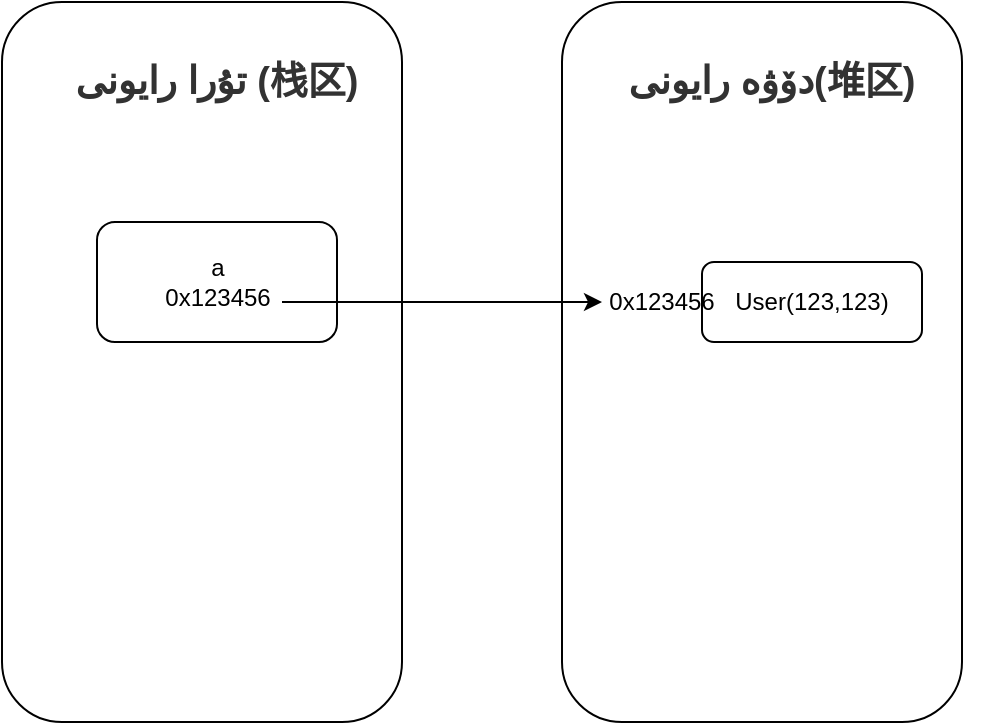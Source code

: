 <mxfile version="14.5.1" type="device"><diagram id="sJMS_m8WVwU3jfQoisik" name="第 1 页"><mxGraphModel dx="1086" dy="806" grid="1" gridSize="10" guides="1" tooltips="1" connect="1" arrows="1" fold="1" page="1" pageScale="1" pageWidth="850" pageHeight="1100" math="0" shadow="0"><root><mxCell id="0"/><mxCell id="1" parent="0"/><mxCell id="NB8aU0Br_nicqEHxHdmn-1" value="" style="rounded=1;whiteSpace=wrap;html=1;" vertex="1" parent="1"><mxGeometry x="170" y="200" width="200" height="360" as="geometry"/></mxCell><mxCell id="NB8aU0Br_nicqEHxHdmn-2" value="&lt;span style=&quot;color: rgb(50 , 50 , 50) ; font-size: 19px ; font-weight: 700 ; background-color: rgba(255 , 255 , 255 , 0.01)&quot;&gt;تۇرا رايونى (栈区)&lt;/span&gt;" style="text;html=1;strokeColor=none;fillColor=none;align=center;verticalAlign=middle;whiteSpace=wrap;rounded=0;" vertex="1" parent="1"><mxGeometry x="190" y="230" width="175" height="20" as="geometry"/></mxCell><mxCell id="NB8aU0Br_nicqEHxHdmn-5" value="" style="rounded=1;whiteSpace=wrap;html=1;" vertex="1" parent="1"><mxGeometry x="450" y="200" width="200" height="360" as="geometry"/></mxCell><mxCell id="NB8aU0Br_nicqEHxHdmn-6" value="&#10;&#10;&lt;span style=&quot;color: rgb(50, 50, 50); font-size: 19px; font-style: normal; font-weight: 700; letter-spacing: normal; text-align: center; text-indent: 0px; text-transform: none; word-spacing: 0px; background-color: rgba(255, 255, 255, 0.01); display: inline; float: none;&quot;&gt;دۆۋە رايونى(堆区)&lt;/span&gt;&#10;&#10;" style="text;html=1;strokeColor=none;fillColor=none;align=center;verticalAlign=middle;whiteSpace=wrap;rounded=0;" vertex="1" parent="1"><mxGeometry x="450" y="210" width="210" height="60" as="geometry"/></mxCell><mxCell id="NB8aU0Br_nicqEHxHdmn-7" value="a&lt;br&gt;0x123456" style="rounded=1;whiteSpace=wrap;html=1;" vertex="1" parent="1"><mxGeometry x="217.5" y="310" width="120" height="60" as="geometry"/></mxCell><mxCell id="NB8aU0Br_nicqEHxHdmn-8" value="User(123,123)" style="rounded=1;whiteSpace=wrap;html=1;" vertex="1" parent="1"><mxGeometry x="520" y="330" width="110" height="40" as="geometry"/></mxCell><mxCell id="NB8aU0Br_nicqEHxHdmn-9" value="0x123456" style="text;html=1;strokeColor=none;fillColor=none;align=center;verticalAlign=middle;whiteSpace=wrap;rounded=0;" vertex="1" parent="1"><mxGeometry x="480" y="340" width="40" height="20" as="geometry"/></mxCell><mxCell id="NB8aU0Br_nicqEHxHdmn-10" value="" style="endArrow=classic;html=1;" edge="1" parent="1"><mxGeometry width="50" height="50" relative="1" as="geometry"><mxPoint x="310" y="350" as="sourcePoint"/><mxPoint x="470" y="350" as="targetPoint"/><Array as="points"><mxPoint x="310" y="350"/></Array></mxGeometry></mxCell></root></mxGraphModel></diagram></mxfile>
